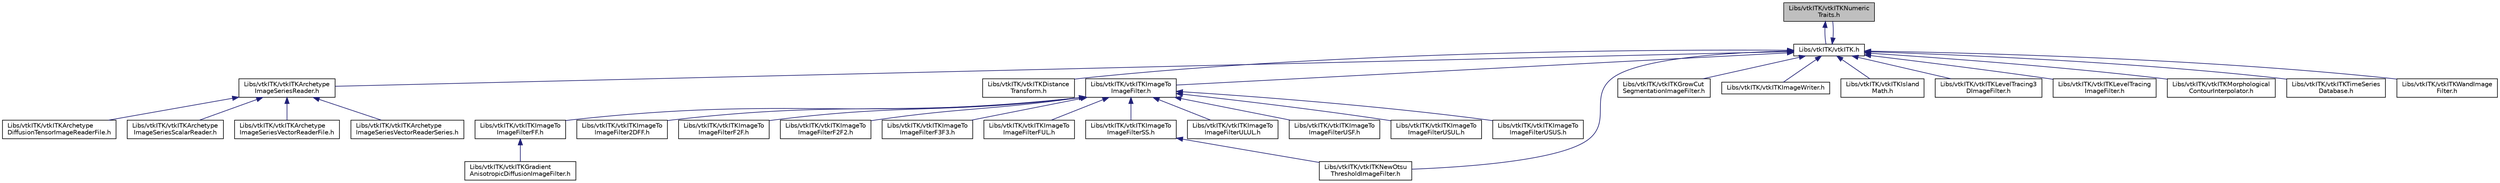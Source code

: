 digraph "Libs/vtkITK/vtkITKNumericTraits.h"
{
  bgcolor="transparent";
  edge [fontname="Helvetica",fontsize="10",labelfontname="Helvetica",labelfontsize="10"];
  node [fontname="Helvetica",fontsize="10",shape=record];
  Node5 [label="Libs/vtkITK/vtkITKNumeric\lTraits.h",height=0.2,width=0.4,color="black", fillcolor="grey75", style="filled", fontcolor="black"];
  Node5 -> Node6 [dir="back",color="midnightblue",fontsize="10",style="solid",fontname="Helvetica"];
  Node6 [label="Libs/vtkITK/vtkITK.h",height=0.2,width=0.4,color="black",URL="$vtkITK_8h.html"];
  Node6 -> Node5 [dir="back",color="midnightblue",fontsize="10",style="solid",fontname="Helvetica"];
  Node6 -> Node7 [dir="back",color="midnightblue",fontsize="10",style="solid",fontname="Helvetica"];
  Node7 [label="Libs/vtkITK/vtkITKArchetype\lImageSeriesReader.h",height=0.2,width=0.4,color="black",URL="$vtkITKArchetypeImageSeriesReader_8h.html"];
  Node7 -> Node8 [dir="back",color="midnightblue",fontsize="10",style="solid",fontname="Helvetica"];
  Node8 [label="Libs/vtkITK/vtkITKArchetype\lDiffusionTensorImageReaderFile.h",height=0.2,width=0.4,color="black",URL="$vtkITKArchetypeDiffusionTensorImageReaderFile_8h.html"];
  Node7 -> Node9 [dir="back",color="midnightblue",fontsize="10",style="solid",fontname="Helvetica"];
  Node9 [label="Libs/vtkITK/vtkITKArchetype\lImageSeriesScalarReader.h",height=0.2,width=0.4,color="black",URL="$vtkITKArchetypeImageSeriesScalarReader_8h.html"];
  Node7 -> Node10 [dir="back",color="midnightblue",fontsize="10",style="solid",fontname="Helvetica"];
  Node10 [label="Libs/vtkITK/vtkITKArchetype\lImageSeriesVectorReaderFile.h",height=0.2,width=0.4,color="black",URL="$vtkITKArchetypeImageSeriesVectorReaderFile_8h.html"];
  Node7 -> Node11 [dir="back",color="midnightblue",fontsize="10",style="solid",fontname="Helvetica"];
  Node11 [label="Libs/vtkITK/vtkITKArchetype\lImageSeriesVectorReaderSeries.h",height=0.2,width=0.4,color="black",URL="$vtkITKArchetypeImageSeriesVectorReaderSeries_8h.html"];
  Node6 -> Node12 [dir="back",color="midnightblue",fontsize="10",style="solid",fontname="Helvetica"];
  Node12 [label="Libs/vtkITK/vtkITKDistance\lTransform.h",height=0.2,width=0.4,color="black",URL="$vtkITKDistanceTransform_8h.html"];
  Node6 -> Node13 [dir="back",color="midnightblue",fontsize="10",style="solid",fontname="Helvetica"];
  Node13 [label="Libs/vtkITK/vtkITKImageTo\lImageFilter.h",height=0.2,width=0.4,color="black",URL="$vtkITKImageToImageFilter_8h.html"];
  Node13 -> Node14 [dir="back",color="midnightblue",fontsize="10",style="solid",fontname="Helvetica"];
  Node14 [label="Libs/vtkITK/vtkITKImageTo\lImageFilterFF.h",height=0.2,width=0.4,color="black",URL="$vtkITKImageToImageFilterFF_8h.html"];
  Node14 -> Node15 [dir="back",color="midnightblue",fontsize="10",style="solid",fontname="Helvetica"];
  Node15 [label="Libs/vtkITK/vtkITKGradient\lAnisotropicDiffusionImageFilter.h",height=0.2,width=0.4,color="black",URL="$vtkITKGradientAnisotropicDiffusionImageFilter_8h.html"];
  Node13 -> Node16 [dir="back",color="midnightblue",fontsize="10",style="solid",fontname="Helvetica"];
  Node16 [label="Libs/vtkITK/vtkITKImageTo\lImageFilter2DFF.h",height=0.2,width=0.4,color="black",URL="$vtkITKImageToImageFilter2DFF_8h.html"];
  Node13 -> Node17 [dir="back",color="midnightblue",fontsize="10",style="solid",fontname="Helvetica"];
  Node17 [label="Libs/vtkITK/vtkITKImageTo\lImageFilterF2F.h",height=0.2,width=0.4,color="black",URL="$vtkITKImageToImageFilterF2F_8h.html"];
  Node13 -> Node18 [dir="back",color="midnightblue",fontsize="10",style="solid",fontname="Helvetica"];
  Node18 [label="Libs/vtkITK/vtkITKImageTo\lImageFilterF2F2.h",height=0.2,width=0.4,color="black",URL="$vtkITKImageToImageFilterF2F2_8h.html"];
  Node13 -> Node19 [dir="back",color="midnightblue",fontsize="10",style="solid",fontname="Helvetica"];
  Node19 [label="Libs/vtkITK/vtkITKImageTo\lImageFilterF3F3.h",height=0.2,width=0.4,color="black",URL="$vtkITKImageToImageFilterF3F3_8h.html"];
  Node13 -> Node20 [dir="back",color="midnightblue",fontsize="10",style="solid",fontname="Helvetica"];
  Node20 [label="Libs/vtkITK/vtkITKImageTo\lImageFilterFUL.h",height=0.2,width=0.4,color="black",URL="$vtkITKImageToImageFilterFUL_8h.html"];
  Node13 -> Node21 [dir="back",color="midnightblue",fontsize="10",style="solid",fontname="Helvetica"];
  Node21 [label="Libs/vtkITK/vtkITKImageTo\lImageFilterSS.h",height=0.2,width=0.4,color="black",URL="$vtkITKImageToImageFilterSS_8h.html"];
  Node21 -> Node22 [dir="back",color="midnightblue",fontsize="10",style="solid",fontname="Helvetica"];
  Node22 [label="Libs/vtkITK/vtkITKNewOtsu\lThresholdImageFilter.h",height=0.2,width=0.4,color="black",URL="$vtkITKNewOtsuThresholdImageFilter_8h.html"];
  Node13 -> Node23 [dir="back",color="midnightblue",fontsize="10",style="solid",fontname="Helvetica"];
  Node23 [label="Libs/vtkITK/vtkITKImageTo\lImageFilterULUL.h",height=0.2,width=0.4,color="black",URL="$vtkITKImageToImageFilterULUL_8h.html"];
  Node13 -> Node24 [dir="back",color="midnightblue",fontsize="10",style="solid",fontname="Helvetica"];
  Node24 [label="Libs/vtkITK/vtkITKImageTo\lImageFilterUSF.h",height=0.2,width=0.4,color="black",URL="$vtkITKImageToImageFilterUSF_8h.html"];
  Node13 -> Node25 [dir="back",color="midnightblue",fontsize="10",style="solid",fontname="Helvetica"];
  Node25 [label="Libs/vtkITK/vtkITKImageTo\lImageFilterUSUL.h",height=0.2,width=0.4,color="black",URL="$vtkITKImageToImageFilterUSUL_8h.html"];
  Node13 -> Node26 [dir="back",color="midnightblue",fontsize="10",style="solid",fontname="Helvetica"];
  Node26 [label="Libs/vtkITK/vtkITKImageTo\lImageFilterUSUS.h",height=0.2,width=0.4,color="black",URL="$vtkITKImageToImageFilterUSUS_8h.html"];
  Node6 -> Node27 [dir="back",color="midnightblue",fontsize="10",style="solid",fontname="Helvetica"];
  Node27 [label="Libs/vtkITK/vtkITKGrowCut\lSegmentationImageFilter.h",height=0.2,width=0.4,color="black",URL="$vtkITKGrowCutSegmentationImageFilter_8h.html"];
  Node6 -> Node28 [dir="back",color="midnightblue",fontsize="10",style="solid",fontname="Helvetica"];
  Node28 [label="Libs/vtkITK/vtkITKImageWriter.h",height=0.2,width=0.4,color="black",URL="$vtkITKImageWriter_8h.html"];
  Node6 -> Node29 [dir="back",color="midnightblue",fontsize="10",style="solid",fontname="Helvetica"];
  Node29 [label="Libs/vtkITK/vtkITKIsland\lMath.h",height=0.2,width=0.4,color="black",URL="$vtkITKIslandMath_8h.html"];
  Node6 -> Node30 [dir="back",color="midnightblue",fontsize="10",style="solid",fontname="Helvetica"];
  Node30 [label="Libs/vtkITK/vtkITKLevelTracing3\lDImageFilter.h",height=0.2,width=0.4,color="black",URL="$vtkITKLevelTracing3DImageFilter_8h.html"];
  Node6 -> Node31 [dir="back",color="midnightblue",fontsize="10",style="solid",fontname="Helvetica"];
  Node31 [label="Libs/vtkITK/vtkITKLevelTracing\lImageFilter.h",height=0.2,width=0.4,color="black",URL="$vtkITKLevelTracingImageFilter_8h.html"];
  Node6 -> Node32 [dir="back",color="midnightblue",fontsize="10",style="solid",fontname="Helvetica"];
  Node32 [label="Libs/vtkITK/vtkITKMorphological\lContourInterpolator.h",height=0.2,width=0.4,color="black",URL="$vtkITKMorphologicalContourInterpolator_8h.html"];
  Node6 -> Node22 [dir="back",color="midnightblue",fontsize="10",style="solid",fontname="Helvetica"];
  Node6 -> Node33 [dir="back",color="midnightblue",fontsize="10",style="solid",fontname="Helvetica"];
  Node33 [label="Libs/vtkITK/vtkITKTimeSeries\lDatabase.h",height=0.2,width=0.4,color="black",URL="$vtkITKTimeSeriesDatabase_8h.html"];
  Node6 -> Node34 [dir="back",color="midnightblue",fontsize="10",style="solid",fontname="Helvetica"];
  Node34 [label="Libs/vtkITK/vtkITKWandImage\lFilter.h",height=0.2,width=0.4,color="black",URL="$vtkITKWandImageFilter_8h.html"];
}
